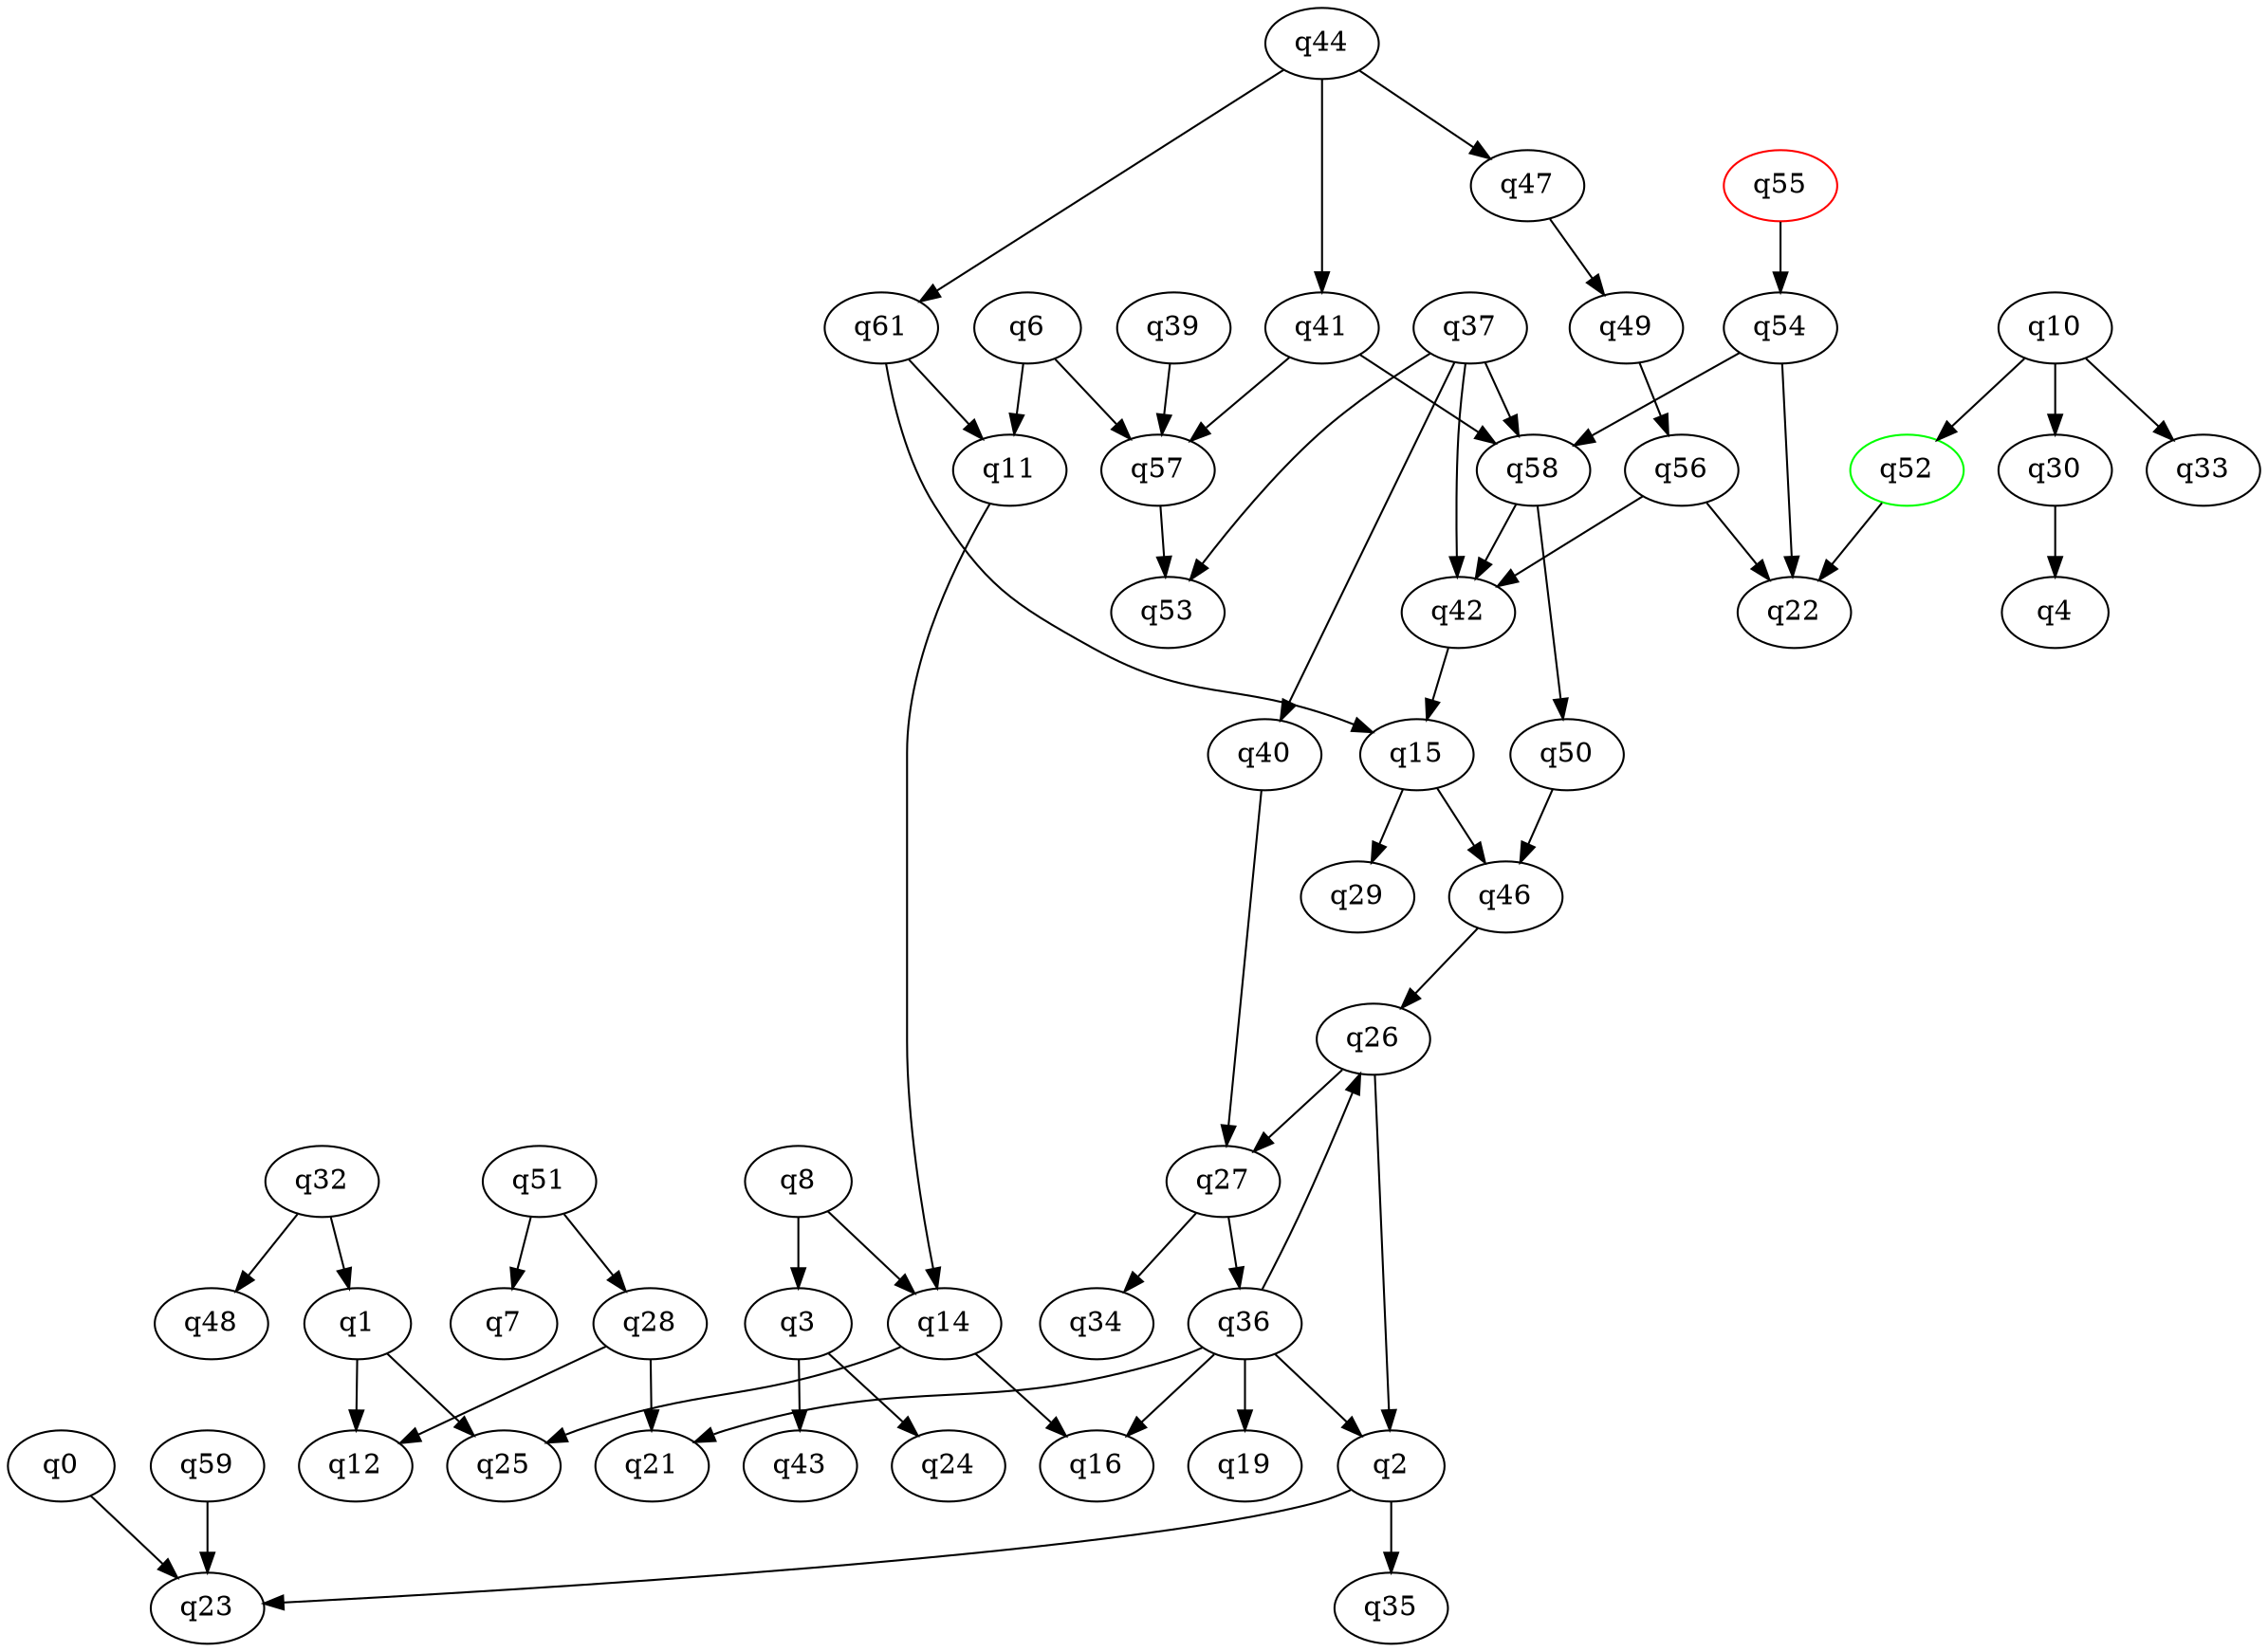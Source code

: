 digraph A{
q52 [initial=1,color=green];
q55 [final=1,color=red];
q0 -> q23;
q1 -> q12;
q1 -> q25;
q2 -> q23;
q2 -> q35;
q3 -> q24;
q3 -> q43;
q6 -> q11;
q6 -> q57;
q8 -> q3;
q8 -> q14;
q10 -> q30;
q10 -> q33;
q10 -> q52;
q11 -> q14;
q14 -> q16;
q14 -> q25;
q15 -> q29;
q15 -> q46;
q26 -> q2;
q26 -> q27;
q27 -> q34;
q27 -> q36;
q28 -> q12;
q28 -> q21;
q30 -> q4;
q32 -> q1;
q32 -> q48;
q36 -> q2;
q36 -> q16;
q36 -> q19;
q36 -> q21;
q36 -> q26;
q37 -> q40;
q37 -> q42;
q37 -> q53;
q37 -> q58;
q39 -> q57;
q40 -> q27;
q41 -> q57;
q41 -> q58;
q42 -> q15;
q44 -> q41;
q44 -> q47;
q44 -> q61;
q46 -> q26;
q47 -> q49;
q49 -> q56;
q50 -> q46;
q51 -> q7;
q51 -> q28;
q52 -> q22;
q54 -> q22;
q54 -> q58;
q55 -> q54;
q56 -> q22;
q56 -> q42;
q57 -> q53;
q58 -> q42;
q58 -> q50;
q59 -> q23;
q61 -> q11;
q61 -> q15;
}